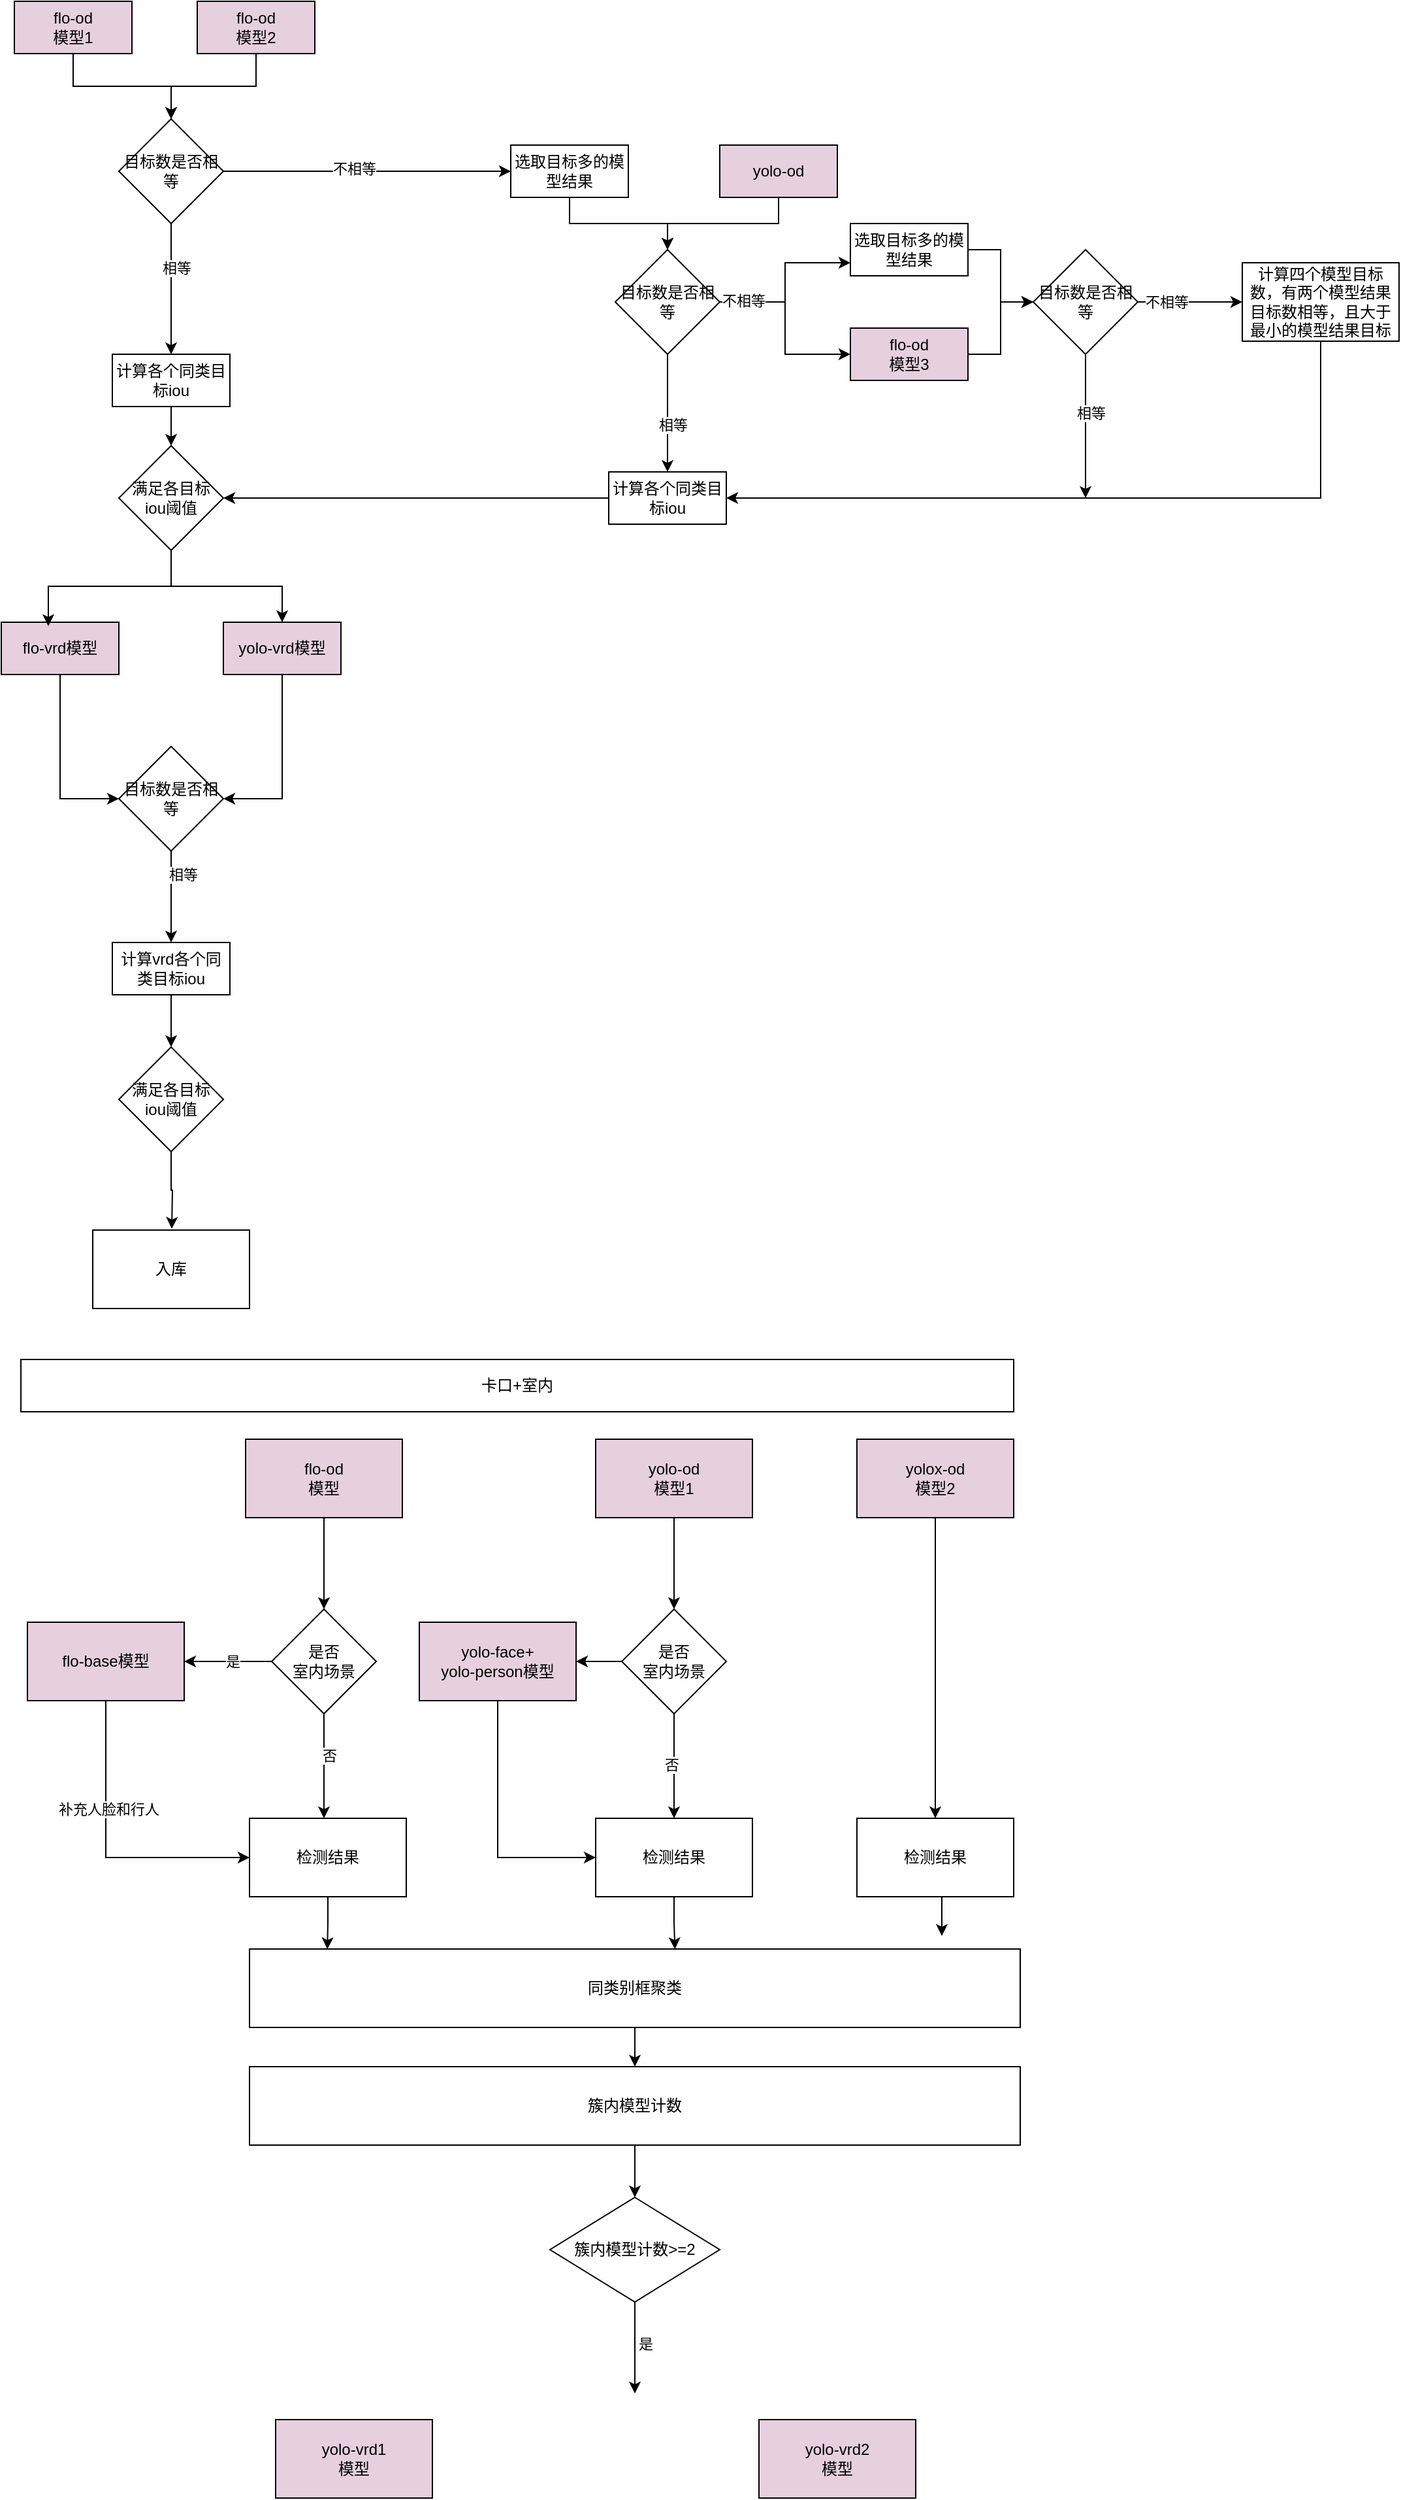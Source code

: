 <mxfile version="27.0.1">
  <diagram name="第 1 页" id="9opfUl3JKIg5s-sDdWxu">
    <mxGraphModel dx="1959" dy="914" grid="1" gridSize="10" guides="1" tooltips="1" connect="1" arrows="1" fold="1" page="1" pageScale="1" pageWidth="827" pageHeight="1169" math="0" shadow="0">
      <root>
        <mxCell id="0" />
        <mxCell id="1" parent="0" />
        <mxCell id="dXUoR89ki3mzmKilDUe6-69" style="edgeStyle=orthogonalEdgeStyle;rounded=0;orthogonalLoop=1;jettySize=auto;html=1;entryX=0.5;entryY=0;entryDx=0;entryDy=0;" parent="1" source="dXUoR89ki3mzmKilDUe6-2" target="dXUoR89ki3mzmKilDUe6-4" edge="1">
          <mxGeometry relative="1" as="geometry" />
        </mxCell>
        <mxCell id="dXUoR89ki3mzmKilDUe6-2" value="flo-od&lt;div&gt;模型1&lt;/div&gt;" style="rounded=0;whiteSpace=wrap;html=1;fillColor=#E6D0DE;" parent="1" vertex="1">
          <mxGeometry x="60" y="90" width="90" height="40" as="geometry" />
        </mxCell>
        <mxCell id="dXUoR89ki3mzmKilDUe6-68" style="edgeStyle=orthogonalEdgeStyle;rounded=0;orthogonalLoop=1;jettySize=auto;html=1;" parent="1" source="dXUoR89ki3mzmKilDUe6-3" target="dXUoR89ki3mzmKilDUe6-4" edge="1">
          <mxGeometry relative="1" as="geometry" />
        </mxCell>
        <mxCell id="dXUoR89ki3mzmKilDUe6-3" value="flo-od&lt;div&gt;模型2&lt;/div&gt;" style="rounded=0;whiteSpace=wrap;html=1;fillColor=#E6D0DE;" parent="1" vertex="1">
          <mxGeometry x="200" y="90" width="90" height="40" as="geometry" />
        </mxCell>
        <mxCell id="dXUoR89ki3mzmKilDUe6-9" style="edgeStyle=orthogonalEdgeStyle;rounded=0;orthogonalLoop=1;jettySize=auto;html=1;exitX=0.5;exitY=1;exitDx=0;exitDy=0;entryX=0.5;entryY=0;entryDx=0;entryDy=0;" parent="1" source="dXUoR89ki3mzmKilDUe6-4" target="dXUoR89ki3mzmKilDUe6-7" edge="1">
          <mxGeometry relative="1" as="geometry" />
        </mxCell>
        <mxCell id="dXUoR89ki3mzmKilDUe6-10" value="相等" style="edgeLabel;html=1;align=center;verticalAlign=middle;resizable=0;points=[];" parent="dXUoR89ki3mzmKilDUe6-9" vertex="1" connectable="0">
          <mxGeometry x="-0.333" y="4" relative="1" as="geometry">
            <mxPoint as="offset" />
          </mxGeometry>
        </mxCell>
        <mxCell id="dXUoR89ki3mzmKilDUe6-35" style="edgeStyle=orthogonalEdgeStyle;rounded=0;orthogonalLoop=1;jettySize=auto;html=1;exitX=1;exitY=0.5;exitDx=0;exitDy=0;" parent="1" source="dXUoR89ki3mzmKilDUe6-4" target="dXUoR89ki3mzmKilDUe6-34" edge="1">
          <mxGeometry relative="1" as="geometry" />
        </mxCell>
        <mxCell id="dXUoR89ki3mzmKilDUe6-36" value="不相等" style="edgeLabel;html=1;align=center;verticalAlign=middle;resizable=0;points=[];" parent="dXUoR89ki3mzmKilDUe6-35" vertex="1" connectable="0">
          <mxGeometry x="-0.089" y="2" relative="1" as="geometry">
            <mxPoint as="offset" />
          </mxGeometry>
        </mxCell>
        <mxCell id="dXUoR89ki3mzmKilDUe6-4" value="目标数是否相等" style="rhombus;whiteSpace=wrap;html=1;" parent="1" vertex="1">
          <mxGeometry x="140" y="180" width="80" height="80" as="geometry" />
        </mxCell>
        <mxCell id="dXUoR89ki3mzmKilDUe6-16" value="" style="edgeStyle=orthogonalEdgeStyle;rounded=0;orthogonalLoop=1;jettySize=auto;html=1;" parent="1" source="dXUoR89ki3mzmKilDUe6-7" target="dXUoR89ki3mzmKilDUe6-15" edge="1">
          <mxGeometry relative="1" as="geometry" />
        </mxCell>
        <mxCell id="dXUoR89ki3mzmKilDUe6-7" value="计算各个同类目标iou" style="rounded=0;whiteSpace=wrap;html=1;" parent="1" vertex="1">
          <mxGeometry x="135" y="360" width="90" height="40" as="geometry" />
        </mxCell>
        <mxCell id="dXUoR89ki3mzmKilDUe6-21" style="edgeStyle=orthogonalEdgeStyle;rounded=0;orthogonalLoop=1;jettySize=auto;html=1;exitX=0.5;exitY=1;exitDx=0;exitDy=0;entryX=0.5;entryY=0;entryDx=0;entryDy=0;" parent="1" source="dXUoR89ki3mzmKilDUe6-15" target="dXUoR89ki3mzmKilDUe6-18" edge="1">
          <mxGeometry relative="1" as="geometry" />
        </mxCell>
        <mxCell id="dXUoR89ki3mzmKilDUe6-15" value="满足各目标&lt;div&gt;iou阈值&lt;/div&gt;" style="rhombus;whiteSpace=wrap;html=1;" parent="1" vertex="1">
          <mxGeometry x="140" y="430" width="80" height="80" as="geometry" />
        </mxCell>
        <mxCell id="dXUoR89ki3mzmKilDUe6-23" style="edgeStyle=orthogonalEdgeStyle;rounded=0;orthogonalLoop=1;jettySize=auto;html=1;entryX=0;entryY=0.5;entryDx=0;entryDy=0;" parent="1" source="dXUoR89ki3mzmKilDUe6-17" target="dXUoR89ki3mzmKilDUe6-22" edge="1">
          <mxGeometry relative="1" as="geometry" />
        </mxCell>
        <mxCell id="dXUoR89ki3mzmKilDUe6-17" value="flo-vrd模型" style="rounded=0;whiteSpace=wrap;html=1;fillColor=#E6D0DE;" parent="1" vertex="1">
          <mxGeometry x="50" y="565" width="90" height="40" as="geometry" />
        </mxCell>
        <mxCell id="dXUoR89ki3mzmKilDUe6-24" style="edgeStyle=orthogonalEdgeStyle;rounded=0;orthogonalLoop=1;jettySize=auto;html=1;entryX=1;entryY=0.5;entryDx=0;entryDy=0;" parent="1" source="dXUoR89ki3mzmKilDUe6-18" target="dXUoR89ki3mzmKilDUe6-22" edge="1">
          <mxGeometry relative="1" as="geometry" />
        </mxCell>
        <mxCell id="dXUoR89ki3mzmKilDUe6-18" value="yolo-vrd模型" style="rounded=0;whiteSpace=wrap;html=1;fillColor=#E6D0DE;" parent="1" vertex="1">
          <mxGeometry x="220" y="565" width="90" height="40" as="geometry" />
        </mxCell>
        <mxCell id="dXUoR89ki3mzmKilDUe6-19" style="edgeStyle=orthogonalEdgeStyle;rounded=0;orthogonalLoop=1;jettySize=auto;html=1;exitX=0.5;exitY=1;exitDx=0;exitDy=0;entryX=0.4;entryY=0.075;entryDx=0;entryDy=0;entryPerimeter=0;" parent="1" source="dXUoR89ki3mzmKilDUe6-15" target="dXUoR89ki3mzmKilDUe6-17" edge="1">
          <mxGeometry relative="1" as="geometry" />
        </mxCell>
        <mxCell id="dXUoR89ki3mzmKilDUe6-26" style="edgeStyle=orthogonalEdgeStyle;rounded=0;orthogonalLoop=1;jettySize=auto;html=1;exitX=0.5;exitY=1;exitDx=0;exitDy=0;entryX=0.5;entryY=0;entryDx=0;entryDy=0;" parent="1" source="dXUoR89ki3mzmKilDUe6-22" target="dXUoR89ki3mzmKilDUe6-25" edge="1">
          <mxGeometry relative="1" as="geometry" />
        </mxCell>
        <mxCell id="dXUoR89ki3mzmKilDUe6-27" value="相等" style="edgeLabel;html=1;align=center;verticalAlign=middle;resizable=0;points=[];" parent="dXUoR89ki3mzmKilDUe6-26" vertex="1" connectable="0">
          <mxGeometry x="-0.486" y="9" relative="1" as="geometry">
            <mxPoint as="offset" />
          </mxGeometry>
        </mxCell>
        <mxCell id="dXUoR89ki3mzmKilDUe6-22" value="目标数是否相等" style="rhombus;whiteSpace=wrap;html=1;" parent="1" vertex="1">
          <mxGeometry x="140" y="660" width="80" height="80" as="geometry" />
        </mxCell>
        <mxCell id="dXUoR89ki3mzmKilDUe6-29" value="" style="edgeStyle=orthogonalEdgeStyle;rounded=0;orthogonalLoop=1;jettySize=auto;html=1;" parent="1" source="dXUoR89ki3mzmKilDUe6-25" target="dXUoR89ki3mzmKilDUe6-28" edge="1">
          <mxGeometry relative="1" as="geometry" />
        </mxCell>
        <mxCell id="dXUoR89ki3mzmKilDUe6-25" value="计算vrd各个同类目标iou" style="rounded=0;whiteSpace=wrap;html=1;" parent="1" vertex="1">
          <mxGeometry x="135" y="810" width="90" height="40" as="geometry" />
        </mxCell>
        <mxCell id="dXUoR89ki3mzmKilDUe6-28" value="满足各目标&lt;div&gt;iou阈值&lt;/div&gt;" style="rhombus;whiteSpace=wrap;html=1;" parent="1" vertex="1">
          <mxGeometry x="140" y="890" width="80" height="80" as="geometry" />
        </mxCell>
        <mxCell id="dXUoR89ki3mzmKilDUe6-31" style="edgeStyle=orthogonalEdgeStyle;rounded=0;orthogonalLoop=1;jettySize=auto;html=1;exitX=0.5;exitY=1;exitDx=0;exitDy=0;entryX=0.45;entryY=-0.017;entryDx=0;entryDy=0;entryPerimeter=0;" parent="1" source="dXUoR89ki3mzmKilDUe6-28" edge="1">
          <mxGeometry relative="1" as="geometry">
            <mxPoint x="180.5" y="1028.98" as="targetPoint" />
          </mxGeometry>
        </mxCell>
        <mxCell id="dXUoR89ki3mzmKilDUe6-32" value="入库" style="rounded=0;whiteSpace=wrap;html=1;" parent="1" vertex="1">
          <mxGeometry x="120" y="1030" width="120" height="60" as="geometry" />
        </mxCell>
        <mxCell id="B18N643OG5OTiS8_dy-o-3" style="edgeStyle=orthogonalEdgeStyle;rounded=0;orthogonalLoop=1;jettySize=auto;html=1;entryX=0.5;entryY=0;entryDx=0;entryDy=0;" edge="1" parent="1" source="dXUoR89ki3mzmKilDUe6-34" target="dXUoR89ki3mzmKilDUe6-38">
          <mxGeometry relative="1" as="geometry" />
        </mxCell>
        <mxCell id="dXUoR89ki3mzmKilDUe6-34" value="选取目标多的模型结果" style="rounded=0;whiteSpace=wrap;html=1;" parent="1" vertex="1">
          <mxGeometry x="440" y="200" width="90" height="40" as="geometry" />
        </mxCell>
        <mxCell id="dXUoR89ki3mzmKilDUe6-67" style="edgeStyle=orthogonalEdgeStyle;rounded=0;orthogonalLoop=1;jettySize=auto;html=1;entryX=0.5;entryY=0;entryDx=0;entryDy=0;" parent="1" source="dXUoR89ki3mzmKilDUe6-37" target="dXUoR89ki3mzmKilDUe6-38" edge="1">
          <mxGeometry relative="1" as="geometry" />
        </mxCell>
        <mxCell id="dXUoR89ki3mzmKilDUe6-37" value="yolo-od" style="rounded=0;whiteSpace=wrap;html=1;fillColor=#E6D0DE;" parent="1" vertex="1">
          <mxGeometry x="600" y="200" width="90" height="40" as="geometry" />
        </mxCell>
        <mxCell id="dXUoR89ki3mzmKilDUe6-41" style="edgeStyle=orthogonalEdgeStyle;rounded=0;orthogonalLoop=1;jettySize=auto;html=1;exitX=0.5;exitY=1;exitDx=0;exitDy=0;entryX=0.5;entryY=0;entryDx=0;entryDy=0;" parent="1" source="dXUoR89ki3mzmKilDUe6-38" target="dXUoR89ki3mzmKilDUe6-43" edge="1">
          <mxGeometry relative="1" as="geometry">
            <mxPoint x="560" y="430" as="targetPoint" />
          </mxGeometry>
        </mxCell>
        <mxCell id="dXUoR89ki3mzmKilDUe6-42" value="相等" style="edgeLabel;html=1;align=center;verticalAlign=middle;resizable=0;points=[];" parent="dXUoR89ki3mzmKilDUe6-41" vertex="1" connectable="0">
          <mxGeometry x="0.205" y="4" relative="1" as="geometry">
            <mxPoint as="offset" />
          </mxGeometry>
        </mxCell>
        <mxCell id="B18N643OG5OTiS8_dy-o-10" style="edgeStyle=orthogonalEdgeStyle;rounded=0;orthogonalLoop=1;jettySize=auto;html=1;entryX=0;entryY=0.75;entryDx=0;entryDy=0;" edge="1" parent="1" source="dXUoR89ki3mzmKilDUe6-38" target="B18N643OG5OTiS8_dy-o-1">
          <mxGeometry relative="1" as="geometry" />
        </mxCell>
        <mxCell id="B18N643OG5OTiS8_dy-o-11" style="edgeStyle=orthogonalEdgeStyle;rounded=0;orthogonalLoop=1;jettySize=auto;html=1;entryX=0;entryY=0.5;entryDx=0;entryDy=0;" edge="1" parent="1" source="dXUoR89ki3mzmKilDUe6-38" target="dXUoR89ki3mzmKilDUe6-46">
          <mxGeometry relative="1" as="geometry" />
        </mxCell>
        <mxCell id="B18N643OG5OTiS8_dy-o-12" value="不相等" style="edgeLabel;html=1;align=center;verticalAlign=middle;resizable=0;points=[];" vertex="1" connectable="0" parent="B18N643OG5OTiS8_dy-o-11">
          <mxGeometry x="-0.75" y="1" relative="1" as="geometry">
            <mxPoint as="offset" />
          </mxGeometry>
        </mxCell>
        <mxCell id="dXUoR89ki3mzmKilDUe6-38" value="目标数是否相等" style="rhombus;whiteSpace=wrap;html=1;" parent="1" vertex="1">
          <mxGeometry x="520" y="280" width="80" height="80" as="geometry" />
        </mxCell>
        <mxCell id="dXUoR89ki3mzmKilDUe6-44" style="edgeStyle=orthogonalEdgeStyle;rounded=0;orthogonalLoop=1;jettySize=auto;html=1;entryX=1;entryY=0.5;entryDx=0;entryDy=0;" parent="1" source="dXUoR89ki3mzmKilDUe6-43" target="dXUoR89ki3mzmKilDUe6-15" edge="1">
          <mxGeometry relative="1" as="geometry" />
        </mxCell>
        <mxCell id="dXUoR89ki3mzmKilDUe6-43" value="计算各个同类目标iou" style="rounded=0;whiteSpace=wrap;html=1;" parent="1" vertex="1">
          <mxGeometry x="515" y="450" width="90" height="40" as="geometry" />
        </mxCell>
        <mxCell id="B18N643OG5OTiS8_dy-o-14" style="edgeStyle=orthogonalEdgeStyle;rounded=0;orthogonalLoop=1;jettySize=auto;html=1;" edge="1" parent="1" source="dXUoR89ki3mzmKilDUe6-46" target="dXUoR89ki3mzmKilDUe6-54">
          <mxGeometry relative="1" as="geometry" />
        </mxCell>
        <mxCell id="dXUoR89ki3mzmKilDUe6-46" value="flo-od&lt;div&gt;模型3&lt;/div&gt;" style="rounded=0;whiteSpace=wrap;html=1;fillColor=#E6D0DE;" parent="1" vertex="1">
          <mxGeometry x="700" y="340" width="90" height="40" as="geometry" />
        </mxCell>
        <mxCell id="dXUoR89ki3mzmKilDUe6-75" style="edgeStyle=orthogonalEdgeStyle;rounded=0;orthogonalLoop=1;jettySize=auto;html=1;" parent="1" source="dXUoR89ki3mzmKilDUe6-54" edge="1">
          <mxGeometry relative="1" as="geometry">
            <mxPoint x="880" y="470" as="targetPoint" />
          </mxGeometry>
        </mxCell>
        <mxCell id="dXUoR89ki3mzmKilDUe6-76" value="相等" style="edgeLabel;html=1;align=center;verticalAlign=middle;resizable=0;points=[];" parent="dXUoR89ki3mzmKilDUe6-75" vertex="1" connectable="0">
          <mxGeometry x="-0.185" y="4" relative="1" as="geometry">
            <mxPoint as="offset" />
          </mxGeometry>
        </mxCell>
        <mxCell id="B18N643OG5OTiS8_dy-o-6" style="edgeStyle=orthogonalEdgeStyle;rounded=0;orthogonalLoop=1;jettySize=auto;html=1;exitX=1;exitY=0.5;exitDx=0;exitDy=0;entryX=0;entryY=0.5;entryDx=0;entryDy=0;" edge="1" parent="1" source="dXUoR89ki3mzmKilDUe6-54" target="dXUoR89ki3mzmKilDUe6-61">
          <mxGeometry relative="1" as="geometry" />
        </mxCell>
        <mxCell id="B18N643OG5OTiS8_dy-o-7" value="不相等" style="edgeLabel;html=1;align=center;verticalAlign=middle;resizable=0;points=[];" vertex="1" connectable="0" parent="B18N643OG5OTiS8_dy-o-6">
          <mxGeometry x="-0.446" relative="1" as="geometry">
            <mxPoint as="offset" />
          </mxGeometry>
        </mxCell>
        <mxCell id="dXUoR89ki3mzmKilDUe6-54" value="目标数是否相等" style="rhombus;whiteSpace=wrap;html=1;" parent="1" vertex="1">
          <mxGeometry x="840" y="280" width="80" height="80" as="geometry" />
        </mxCell>
        <mxCell id="dXUoR89ki3mzmKilDUe6-73" style="edgeStyle=orthogonalEdgeStyle;rounded=0;orthogonalLoop=1;jettySize=auto;html=1;exitX=0.5;exitY=1;exitDx=0;exitDy=0;entryX=1;entryY=0.5;entryDx=0;entryDy=0;" parent="1" source="dXUoR89ki3mzmKilDUe6-61" target="dXUoR89ki3mzmKilDUe6-43" edge="1">
          <mxGeometry relative="1" as="geometry" />
        </mxCell>
        <mxCell id="dXUoR89ki3mzmKilDUe6-61" value="计算四个模型目标数，有两个模型结果目标数相等，且大于最小的模型结果目标" style="rounded=0;whiteSpace=wrap;html=1;" parent="1" vertex="1">
          <mxGeometry x="1000" y="290" width="120" height="60" as="geometry" />
        </mxCell>
        <mxCell id="B18N643OG5OTiS8_dy-o-13" style="edgeStyle=orthogonalEdgeStyle;rounded=0;orthogonalLoop=1;jettySize=auto;html=1;entryX=0;entryY=0.5;entryDx=0;entryDy=0;" edge="1" parent="1" source="B18N643OG5OTiS8_dy-o-1" target="dXUoR89ki3mzmKilDUe6-54">
          <mxGeometry relative="1" as="geometry" />
        </mxCell>
        <mxCell id="B18N643OG5OTiS8_dy-o-1" value="选取目标多的模型结果" style="rounded=0;whiteSpace=wrap;html=1;" vertex="1" parent="1">
          <mxGeometry x="700" y="260" width="90" height="40" as="geometry" />
        </mxCell>
        <mxCell id="B18N643OG5OTiS8_dy-o-23" value="" style="edgeStyle=orthogonalEdgeStyle;rounded=0;orthogonalLoop=1;jettySize=auto;html=1;" edge="1" parent="1" source="B18N643OG5OTiS8_dy-o-19">
          <mxGeometry relative="1" as="geometry">
            <mxPoint x="297" y="1320" as="targetPoint" />
          </mxGeometry>
        </mxCell>
        <mxCell id="B18N643OG5OTiS8_dy-o-19" value="flo-od&lt;div&gt;模型&lt;/div&gt;" style="rounded=0;whiteSpace=wrap;html=1;fillColor=#E6D0DE;" vertex="1" parent="1">
          <mxGeometry x="237" y="1190" width="120" height="60" as="geometry" />
        </mxCell>
        <mxCell id="B18N643OG5OTiS8_dy-o-39" value="" style="edgeStyle=orthogonalEdgeStyle;rounded=0;orthogonalLoop=1;jettySize=auto;html=1;" edge="1" parent="1" source="B18N643OG5OTiS8_dy-o-20" target="B18N643OG5OTiS8_dy-o-38">
          <mxGeometry relative="1" as="geometry" />
        </mxCell>
        <mxCell id="B18N643OG5OTiS8_dy-o-20" value="yolo-od&lt;div&gt;模型1&lt;/div&gt;" style="rounded=0;whiteSpace=wrap;html=1;fillColor=#E6D0DE;" vertex="1" parent="1">
          <mxGeometry x="505" y="1190" width="120" height="60" as="geometry" />
        </mxCell>
        <mxCell id="B18N643OG5OTiS8_dy-o-48" style="edgeStyle=orthogonalEdgeStyle;rounded=0;orthogonalLoop=1;jettySize=auto;html=1;exitX=0.5;exitY=1;exitDx=0;exitDy=0;entryX=0.5;entryY=0;entryDx=0;entryDy=0;" edge="1" parent="1" source="B18N643OG5OTiS8_dy-o-21" target="B18N643OG5OTiS8_dy-o-47">
          <mxGeometry relative="1" as="geometry" />
        </mxCell>
        <mxCell id="B18N643OG5OTiS8_dy-o-21" value="yolox-od&lt;div&gt;模型2&lt;/div&gt;" style="rounded=0;whiteSpace=wrap;html=1;fillColor=#E6D0DE;" vertex="1" parent="1">
          <mxGeometry x="705" y="1190" width="120" height="60" as="geometry" />
        </mxCell>
        <mxCell id="B18N643OG5OTiS8_dy-o-26" value="" style="edgeStyle=orthogonalEdgeStyle;rounded=0;orthogonalLoop=1;jettySize=auto;html=1;" edge="1" parent="1" source="B18N643OG5OTiS8_dy-o-24" target="B18N643OG5OTiS8_dy-o-25">
          <mxGeometry relative="1" as="geometry" />
        </mxCell>
        <mxCell id="B18N643OG5OTiS8_dy-o-27" value="是" style="edgeLabel;html=1;align=center;verticalAlign=middle;resizable=0;points=[];" vertex="1" connectable="0" parent="B18N643OG5OTiS8_dy-o-26">
          <mxGeometry x="-0.101" relative="1" as="geometry">
            <mxPoint as="offset" />
          </mxGeometry>
        </mxCell>
        <mxCell id="B18N643OG5OTiS8_dy-o-28" style="edgeStyle=orthogonalEdgeStyle;rounded=0;orthogonalLoop=1;jettySize=auto;html=1;" edge="1" parent="1" source="B18N643OG5OTiS8_dy-o-24">
          <mxGeometry relative="1" as="geometry">
            <mxPoint x="297" y="1480" as="targetPoint" />
          </mxGeometry>
        </mxCell>
        <mxCell id="B18N643OG5OTiS8_dy-o-29" value="否" style="edgeLabel;html=1;align=center;verticalAlign=middle;resizable=0;points=[];" vertex="1" connectable="0" parent="B18N643OG5OTiS8_dy-o-28">
          <mxGeometry x="-0.208" y="4" relative="1" as="geometry">
            <mxPoint as="offset" />
          </mxGeometry>
        </mxCell>
        <mxCell id="B18N643OG5OTiS8_dy-o-24" value="是否&lt;div&gt;室内场景&lt;/div&gt;" style="rhombus;whiteSpace=wrap;html=1;" vertex="1" parent="1">
          <mxGeometry x="257" y="1320" width="80" height="80" as="geometry" />
        </mxCell>
        <mxCell id="B18N643OG5OTiS8_dy-o-35" style="edgeStyle=orthogonalEdgeStyle;rounded=0;orthogonalLoop=1;jettySize=auto;html=1;exitX=0.5;exitY=1;exitDx=0;exitDy=0;entryX=0;entryY=0.5;entryDx=0;entryDy=0;" edge="1" parent="1" source="B18N643OG5OTiS8_dy-o-25" target="B18N643OG5OTiS8_dy-o-30">
          <mxGeometry relative="1" as="geometry" />
        </mxCell>
        <mxCell id="B18N643OG5OTiS8_dy-o-36" value="补充人脸和行人" style="edgeLabel;html=1;align=center;verticalAlign=middle;resizable=0;points=[];" vertex="1" connectable="0" parent="B18N643OG5OTiS8_dy-o-35">
          <mxGeometry x="-0.278" y="2" relative="1" as="geometry">
            <mxPoint as="offset" />
          </mxGeometry>
        </mxCell>
        <mxCell id="B18N643OG5OTiS8_dy-o-25" value="flo-base模型" style="rounded=0;whiteSpace=wrap;html=1;fillColor=#E6D0DE;" vertex="1" parent="1">
          <mxGeometry x="70" y="1330" width="120" height="60" as="geometry" />
        </mxCell>
        <mxCell id="B18N643OG5OTiS8_dy-o-30" value="检测结果" style="rounded=0;whiteSpace=wrap;html=1;" vertex="1" parent="1">
          <mxGeometry x="240" y="1480" width="120" height="60" as="geometry" />
        </mxCell>
        <mxCell id="B18N643OG5OTiS8_dy-o-37" value="检测结果" style="rounded=0;whiteSpace=wrap;html=1;" vertex="1" parent="1">
          <mxGeometry x="505" y="1480" width="120" height="60" as="geometry" />
        </mxCell>
        <mxCell id="B18N643OG5OTiS8_dy-o-41" value="" style="edgeStyle=orthogonalEdgeStyle;rounded=0;orthogonalLoop=1;jettySize=auto;html=1;" edge="1" parent="1" source="B18N643OG5OTiS8_dy-o-38" target="B18N643OG5OTiS8_dy-o-40">
          <mxGeometry relative="1" as="geometry" />
        </mxCell>
        <mxCell id="B18N643OG5OTiS8_dy-o-44" value="" style="edgeStyle=orthogonalEdgeStyle;rounded=0;orthogonalLoop=1;jettySize=auto;html=1;" edge="1" parent="1" source="B18N643OG5OTiS8_dy-o-38" target="B18N643OG5OTiS8_dy-o-37">
          <mxGeometry relative="1" as="geometry" />
        </mxCell>
        <mxCell id="B18N643OG5OTiS8_dy-o-45" value="否" style="edgeLabel;html=1;align=center;verticalAlign=middle;resizable=0;points=[];" vertex="1" connectable="0" parent="B18N643OG5OTiS8_dy-o-44">
          <mxGeometry x="-0.026" y="-2" relative="1" as="geometry">
            <mxPoint as="offset" />
          </mxGeometry>
        </mxCell>
        <mxCell id="B18N643OG5OTiS8_dy-o-38" value="是否&lt;div&gt;室内场景&lt;/div&gt;" style="rhombus;whiteSpace=wrap;html=1;" vertex="1" parent="1">
          <mxGeometry x="525" y="1320" width="80" height="80" as="geometry" />
        </mxCell>
        <mxCell id="B18N643OG5OTiS8_dy-o-43" style="edgeStyle=orthogonalEdgeStyle;rounded=0;orthogonalLoop=1;jettySize=auto;html=1;exitX=0.5;exitY=1;exitDx=0;exitDy=0;entryX=0;entryY=0.5;entryDx=0;entryDy=0;" edge="1" parent="1" source="B18N643OG5OTiS8_dy-o-40" target="B18N643OG5OTiS8_dy-o-37">
          <mxGeometry relative="1" as="geometry" />
        </mxCell>
        <mxCell id="B18N643OG5OTiS8_dy-o-40" value="yolo-face+&lt;div&gt;yolo-person模型&lt;/div&gt;" style="rounded=0;whiteSpace=wrap;html=1;fillColor=#E6D0DE;" vertex="1" parent="1">
          <mxGeometry x="370" y="1330" width="120" height="60" as="geometry" />
        </mxCell>
        <mxCell id="B18N643OG5OTiS8_dy-o-46" value="卡口+室内" style="rounded=0;whiteSpace=wrap;html=1;" vertex="1" parent="1">
          <mxGeometry x="65" y="1129" width="760" height="40" as="geometry" />
        </mxCell>
        <mxCell id="B18N643OG5OTiS8_dy-o-50" style="edgeStyle=orthogonalEdgeStyle;rounded=0;orthogonalLoop=1;jettySize=auto;html=1;exitX=0.5;exitY=1;exitDx=0;exitDy=0;" edge="1" parent="1" source="B18N643OG5OTiS8_dy-o-47">
          <mxGeometry relative="1" as="geometry">
            <mxPoint x="770" y="1570" as="targetPoint" />
          </mxGeometry>
        </mxCell>
        <mxCell id="B18N643OG5OTiS8_dy-o-47" value="检测结果" style="rounded=0;whiteSpace=wrap;html=1;" vertex="1" parent="1">
          <mxGeometry x="705" y="1480" width="120" height="60" as="geometry" />
        </mxCell>
        <mxCell id="B18N643OG5OTiS8_dy-o-55" style="edgeStyle=orthogonalEdgeStyle;rounded=0;orthogonalLoop=1;jettySize=auto;html=1;exitX=0.5;exitY=1;exitDx=0;exitDy=0;entryX=0.5;entryY=0;entryDx=0;entryDy=0;" edge="1" parent="1" source="B18N643OG5OTiS8_dy-o-49" target="B18N643OG5OTiS8_dy-o-54">
          <mxGeometry relative="1" as="geometry" />
        </mxCell>
        <mxCell id="B18N643OG5OTiS8_dy-o-49" value="同类别框聚类" style="rounded=0;whiteSpace=wrap;html=1;" vertex="1" parent="1">
          <mxGeometry x="240" y="1580" width="590" height="60" as="geometry" />
        </mxCell>
        <mxCell id="B18N643OG5OTiS8_dy-o-52" style="edgeStyle=orthogonalEdgeStyle;rounded=0;orthogonalLoop=1;jettySize=auto;html=1;exitX=0.5;exitY=1;exitDx=0;exitDy=0;entryX=0.552;entryY=0.002;entryDx=0;entryDy=0;entryPerimeter=0;" edge="1" parent="1" source="B18N643OG5OTiS8_dy-o-37" target="B18N643OG5OTiS8_dy-o-49">
          <mxGeometry relative="1" as="geometry" />
        </mxCell>
        <mxCell id="B18N643OG5OTiS8_dy-o-53" style="edgeStyle=orthogonalEdgeStyle;rounded=0;orthogonalLoop=1;jettySize=auto;html=1;exitX=0.5;exitY=1;exitDx=0;exitDy=0;entryX=0.101;entryY=0.002;entryDx=0;entryDy=0;entryPerimeter=0;" edge="1" parent="1" source="B18N643OG5OTiS8_dy-o-30" target="B18N643OG5OTiS8_dy-o-49">
          <mxGeometry relative="1" as="geometry" />
        </mxCell>
        <mxCell id="B18N643OG5OTiS8_dy-o-57" style="edgeStyle=orthogonalEdgeStyle;rounded=0;orthogonalLoop=1;jettySize=auto;html=1;" edge="1" parent="1" source="B18N643OG5OTiS8_dy-o-54" target="B18N643OG5OTiS8_dy-o-56">
          <mxGeometry relative="1" as="geometry" />
        </mxCell>
        <mxCell id="B18N643OG5OTiS8_dy-o-54" value="簇内模型计数" style="rounded=0;whiteSpace=wrap;html=1;" vertex="1" parent="1">
          <mxGeometry x="240" y="1670" width="590" height="60" as="geometry" />
        </mxCell>
        <mxCell id="B18N643OG5OTiS8_dy-o-58" style="edgeStyle=orthogonalEdgeStyle;rounded=0;orthogonalLoop=1;jettySize=auto;html=1;" edge="1" parent="1" source="B18N643OG5OTiS8_dy-o-56">
          <mxGeometry relative="1" as="geometry">
            <mxPoint x="535" y="1920" as="targetPoint" />
          </mxGeometry>
        </mxCell>
        <mxCell id="B18N643OG5OTiS8_dy-o-59" value="是" style="edgeLabel;html=1;align=center;verticalAlign=middle;resizable=0;points=[];" vertex="1" connectable="0" parent="B18N643OG5OTiS8_dy-o-58">
          <mxGeometry x="-0.112" y="8" relative="1" as="geometry">
            <mxPoint as="offset" />
          </mxGeometry>
        </mxCell>
        <mxCell id="B18N643OG5OTiS8_dy-o-56" value="簇内模型计数&amp;gt;=2" style="rhombus;whiteSpace=wrap;html=1;" vertex="1" parent="1">
          <mxGeometry x="470" y="1770" width="130" height="80" as="geometry" />
        </mxCell>
        <mxCell id="B18N643OG5OTiS8_dy-o-60" value="yolo-vrd1&lt;div&gt;模型&lt;/div&gt;" style="rounded=0;whiteSpace=wrap;html=1;fillColor=#E6D0DE;" vertex="1" parent="1">
          <mxGeometry x="260" y="1940" width="120" height="60" as="geometry" />
        </mxCell>
        <mxCell id="B18N643OG5OTiS8_dy-o-61" value="yolo-vrd2&lt;div&gt;模型&lt;/div&gt;" style="rounded=0;whiteSpace=wrap;html=1;fillColor=#E6D0DE;" vertex="1" parent="1">
          <mxGeometry x="630" y="1940" width="120" height="60" as="geometry" />
        </mxCell>
      </root>
    </mxGraphModel>
  </diagram>
</mxfile>

